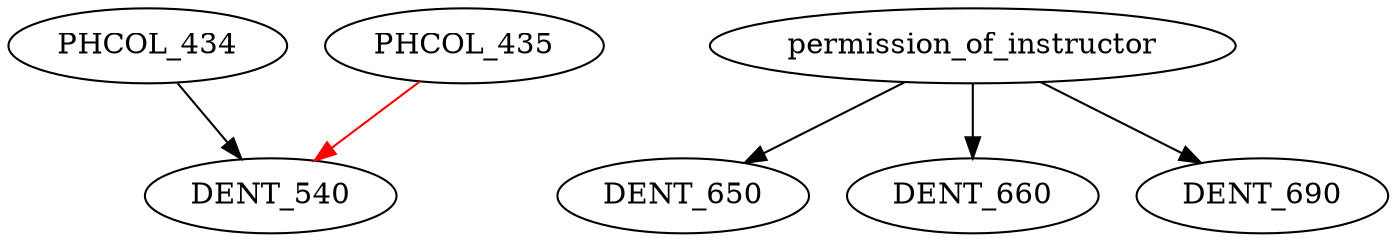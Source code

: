 digraph G {
    edge [color=black];
    PHCOL_434 -> DENT_540;
    edge [color=red];
    PHCOL_435 -> DENT_540;
    edge [color=black];
    permission_of_instructor -> DENT_650;
    edge [color=black];
    permission_of_instructor -> DENT_660;
    edge [color=black];
    permission_of_instructor -> DENT_690;
}
